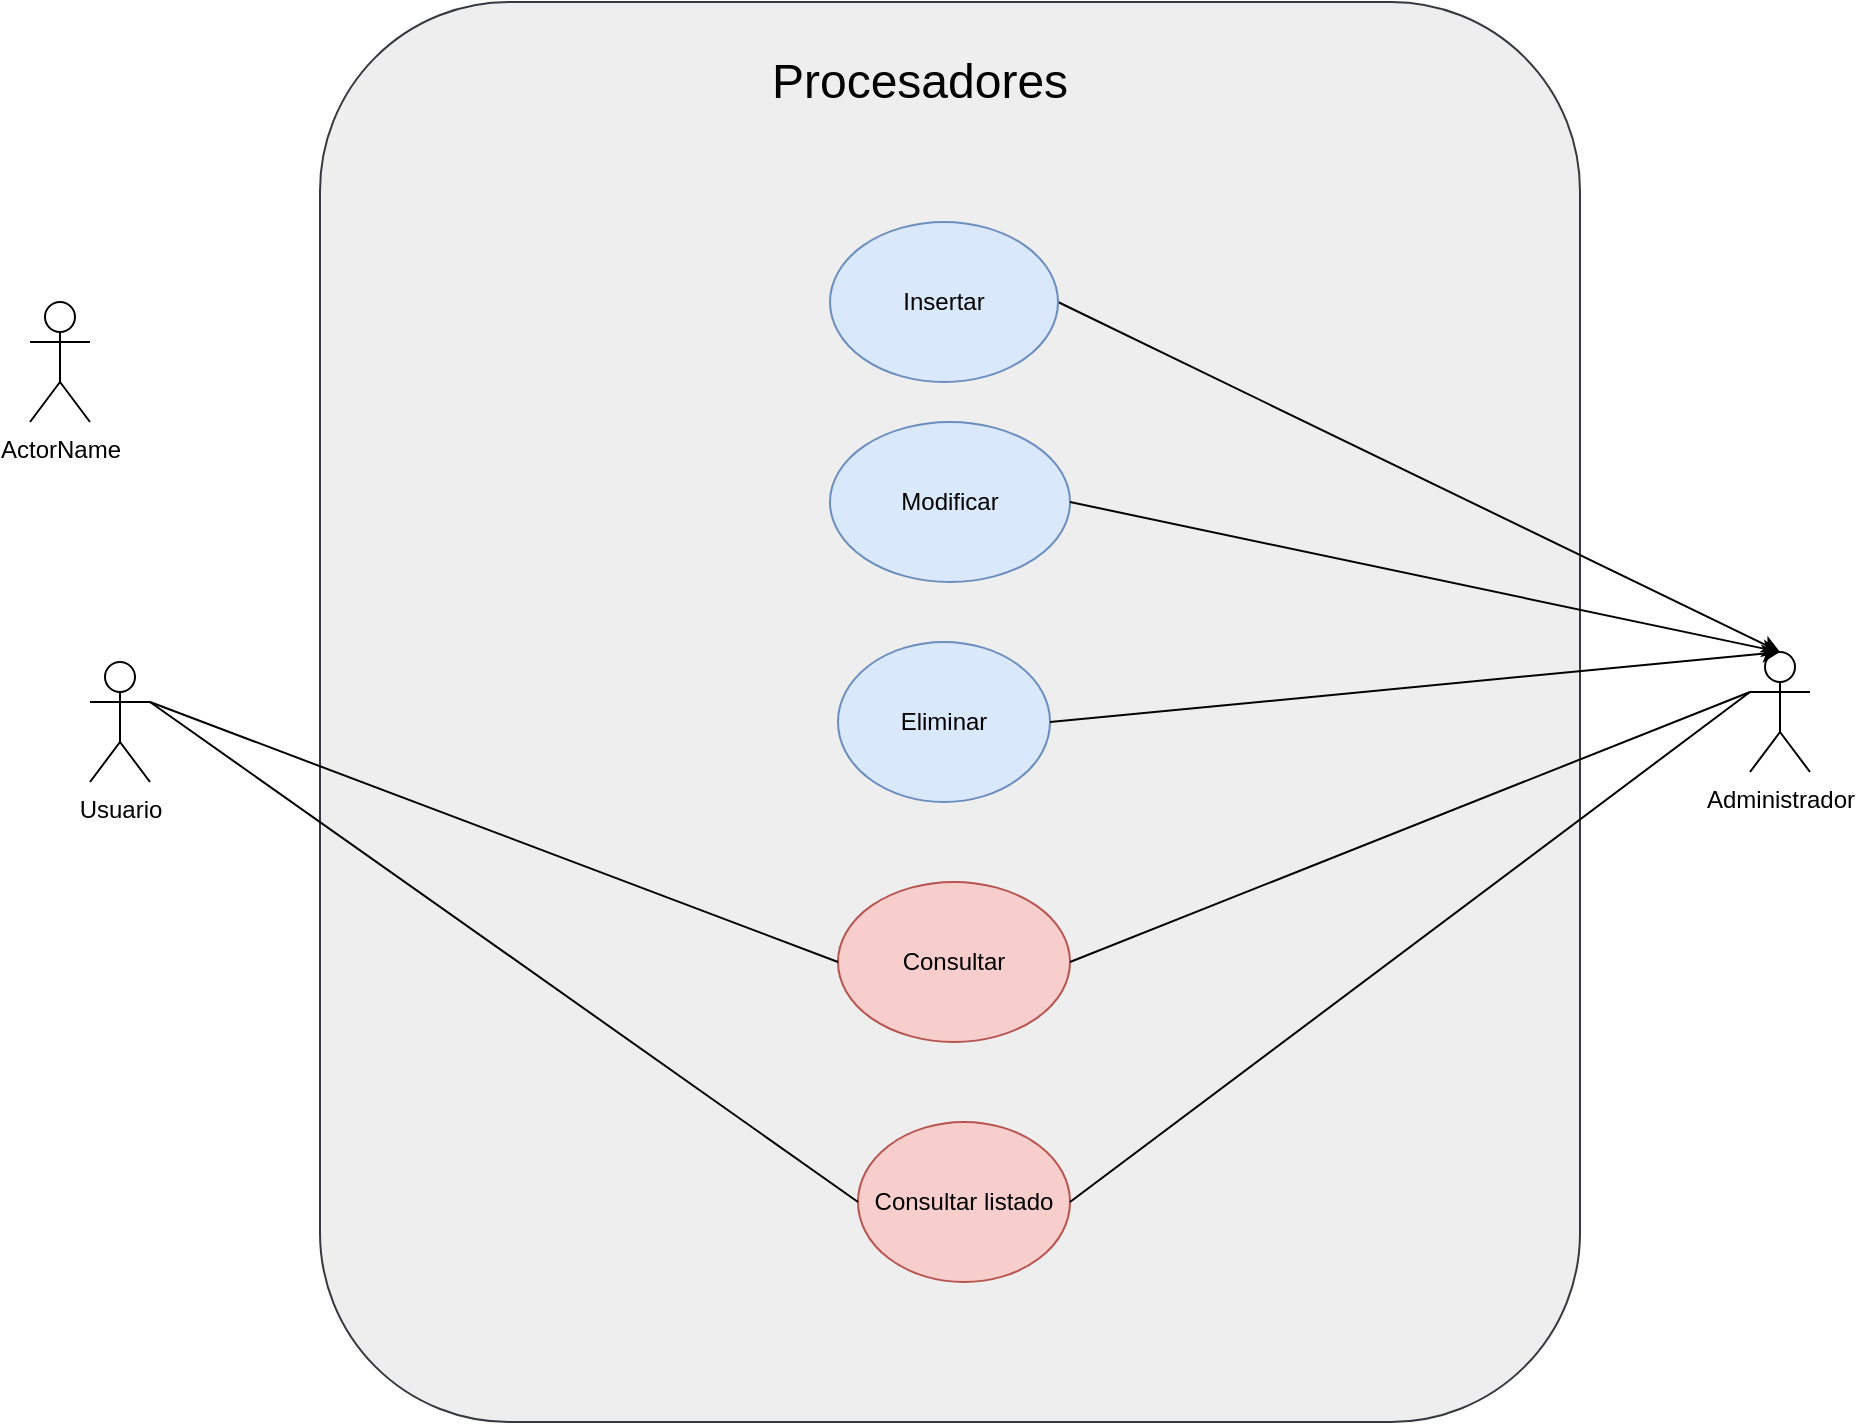 <mxfile version="14.5.1" type="device"><diagram id="iAs6gLsXciueEqw70f9M" name="Page-1"><mxGraphModel dx="1422" dy="1951" grid="1" gridSize="10" guides="1" tooltips="1" connect="1" arrows="1" fold="1" page="1" pageScale="1" pageWidth="827" pageHeight="1169" math="0" shadow="0"><root><mxCell id="0"/><mxCell id="1" parent="0"/><mxCell id="7RPz-DWMeyNtW4Wuajm0-24" value="" style="rounded=1;whiteSpace=wrap;html=1;fillColor=#eeeeee;strokeColor=#36393d;" vertex="1" parent="1"><mxGeometry x="165" y="-20" width="630" height="710" as="geometry"/></mxCell><mxCell id="7RPz-DWMeyNtW4Wuajm0-1" value="Usuario" style="shape=umlActor;html=1;verticalLabelPosition=bottom;verticalAlign=top;align=center;" vertex="1" parent="1"><mxGeometry x="50" y="310" width="30" height="60" as="geometry"/></mxCell><mxCell id="7RPz-DWMeyNtW4Wuajm0-2" value="Administrador" style="shape=umlActor;html=1;verticalLabelPosition=bottom;verticalAlign=top;align=center;" vertex="1" parent="1"><mxGeometry x="880" y="305" width="30" height="60" as="geometry"/></mxCell><mxCell id="7RPz-DWMeyNtW4Wuajm0-3" value="Consultar" style="ellipse;whiteSpace=wrap;html=1;fillColor=#f8cecc;strokeColor=#b85450;" vertex="1" parent="1"><mxGeometry x="424" y="420" width="116" height="80" as="geometry"/></mxCell><mxCell id="7RPz-DWMeyNtW4Wuajm0-7" value="" style="endArrow=none;html=1;entryX=0;entryY=0.5;entryDx=0;entryDy=0;" edge="1" parent="1" target="7RPz-DWMeyNtW4Wuajm0-3"><mxGeometry width="50" height="50" relative="1" as="geometry"><mxPoint x="80" y="330" as="sourcePoint"/><mxPoint x="130" y="280" as="targetPoint"/></mxGeometry></mxCell><mxCell id="7RPz-DWMeyNtW4Wuajm0-9" value="Consultar listado" style="ellipse;whiteSpace=wrap;html=1;fillColor=#f8cecc;strokeColor=#b85450;" vertex="1" parent="1"><mxGeometry x="434" y="540" width="106" height="80" as="geometry"/></mxCell><mxCell id="7RPz-DWMeyNtW4Wuajm0-13" value="" style="endArrow=none;html=1;exitX=0;exitY=0.5;exitDx=0;exitDy=0;" edge="1" parent="1" source="7RPz-DWMeyNtW4Wuajm0-9"><mxGeometry width="50" height="50" relative="1" as="geometry"><mxPoint x="30" y="380" as="sourcePoint"/><mxPoint x="80" y="330" as="targetPoint"/></mxGeometry></mxCell><mxCell id="7RPz-DWMeyNtW4Wuajm0-14" value="" style="endArrow=none;html=1;exitX=1;exitY=0.5;exitDx=0;exitDy=0;entryX=0;entryY=0.333;entryDx=0;entryDy=0;entryPerimeter=0;" edge="1" parent="1" source="7RPz-DWMeyNtW4Wuajm0-3" target="7RPz-DWMeyNtW4Wuajm0-2"><mxGeometry width="50" height="50" relative="1" as="geometry"><mxPoint x="710" y="410" as="sourcePoint"/><mxPoint x="760" y="360" as="targetPoint"/></mxGeometry></mxCell><mxCell id="7RPz-DWMeyNtW4Wuajm0-15" value="" style="endArrow=classic;html=1;entryX=0.5;entryY=0;entryDx=0;entryDy=0;exitX=1;exitY=0.5;exitDx=0;exitDy=0;entryPerimeter=0;" edge="1" parent="1" source="7RPz-DWMeyNtW4Wuajm0-16" target="7RPz-DWMeyNtW4Wuajm0-2"><mxGeometry width="50" height="50" relative="1" as="geometry"><mxPoint x="630" y="150" as="sourcePoint"/><mxPoint x="700" y="220" as="targetPoint"/></mxGeometry></mxCell><mxCell id="7RPz-DWMeyNtW4Wuajm0-16" value="Insertar" style="ellipse;whiteSpace=wrap;html=1;fillColor=#dae8fc;strokeColor=#6c8ebf;" vertex="1" parent="1"><mxGeometry x="420" y="90" width="114" height="80" as="geometry"/></mxCell><mxCell id="7RPz-DWMeyNtW4Wuajm0-17" value="Modificar" style="ellipse;whiteSpace=wrap;html=1;fillColor=#dae8fc;strokeColor=#6c8ebf;" vertex="1" parent="1"><mxGeometry x="420" y="190" width="120" height="80" as="geometry"/></mxCell><mxCell id="7RPz-DWMeyNtW4Wuajm0-18" value="" style="endArrow=classic;html=1;exitX=1;exitY=0.5;exitDx=0;exitDy=0;entryX=0.5;entryY=0;entryDx=0;entryDy=0;entryPerimeter=0;" edge="1" parent="1" source="7RPz-DWMeyNtW4Wuajm0-17" target="7RPz-DWMeyNtW4Wuajm0-2"><mxGeometry width="50" height="50" relative="1" as="geometry"><mxPoint x="590" y="230" as="sourcePoint"/><mxPoint x="700" y="220" as="targetPoint"/></mxGeometry></mxCell><mxCell id="7RPz-DWMeyNtW4Wuajm0-19" value="Eliminar" style="ellipse;whiteSpace=wrap;html=1;fillColor=#dae8fc;strokeColor=#6c8ebf;" vertex="1" parent="1"><mxGeometry x="424" y="300" width="106" height="80" as="geometry"/></mxCell><mxCell id="7RPz-DWMeyNtW4Wuajm0-20" value="" style="endArrow=classic;html=1;exitX=1;exitY=0.5;exitDx=0;exitDy=0;entryX=0.5;entryY=0;entryDx=0;entryDy=0;entryPerimeter=0;" edge="1" parent="1" source="7RPz-DWMeyNtW4Wuajm0-19" target="7RPz-DWMeyNtW4Wuajm0-2"><mxGeometry width="50" height="50" relative="1" as="geometry"><mxPoint x="610" y="250" as="sourcePoint"/><mxPoint x="700" y="220" as="targetPoint"/></mxGeometry></mxCell><mxCell id="7RPz-DWMeyNtW4Wuajm0-25" value="" style="endArrow=none;html=1;entryX=0;entryY=0.333;entryDx=0;entryDy=0;entryPerimeter=0;exitX=1;exitY=0.5;exitDx=0;exitDy=0;" edge="1" parent="1" source="7RPz-DWMeyNtW4Wuajm0-9" target="7RPz-DWMeyNtW4Wuajm0-2"><mxGeometry width="50" height="50" relative="1" as="geometry"><mxPoint x="890" y="570" as="sourcePoint"/><mxPoint x="880" y="330" as="targetPoint"/></mxGeometry></mxCell><mxCell id="7RPz-DWMeyNtW4Wuajm0-27" value="&lt;font style=&quot;font-size: 24px&quot;&gt;Procesadores&lt;/font&gt;" style="text;html=1;strokeColor=none;fillColor=none;align=center;verticalAlign=middle;whiteSpace=wrap;rounded=0;" vertex="1" parent="1"><mxGeometry x="410" width="110" height="40" as="geometry"/></mxCell><mxCell id="7RPz-DWMeyNtW4Wuajm0-28" value="ActorName" style="shape=umlActor;html=1;verticalLabelPosition=bottom;verticalAlign=top;align=center;" vertex="1" parent="1"><mxGeometry x="20" y="130" width="30" height="60" as="geometry"/></mxCell></root></mxGraphModel></diagram></mxfile>